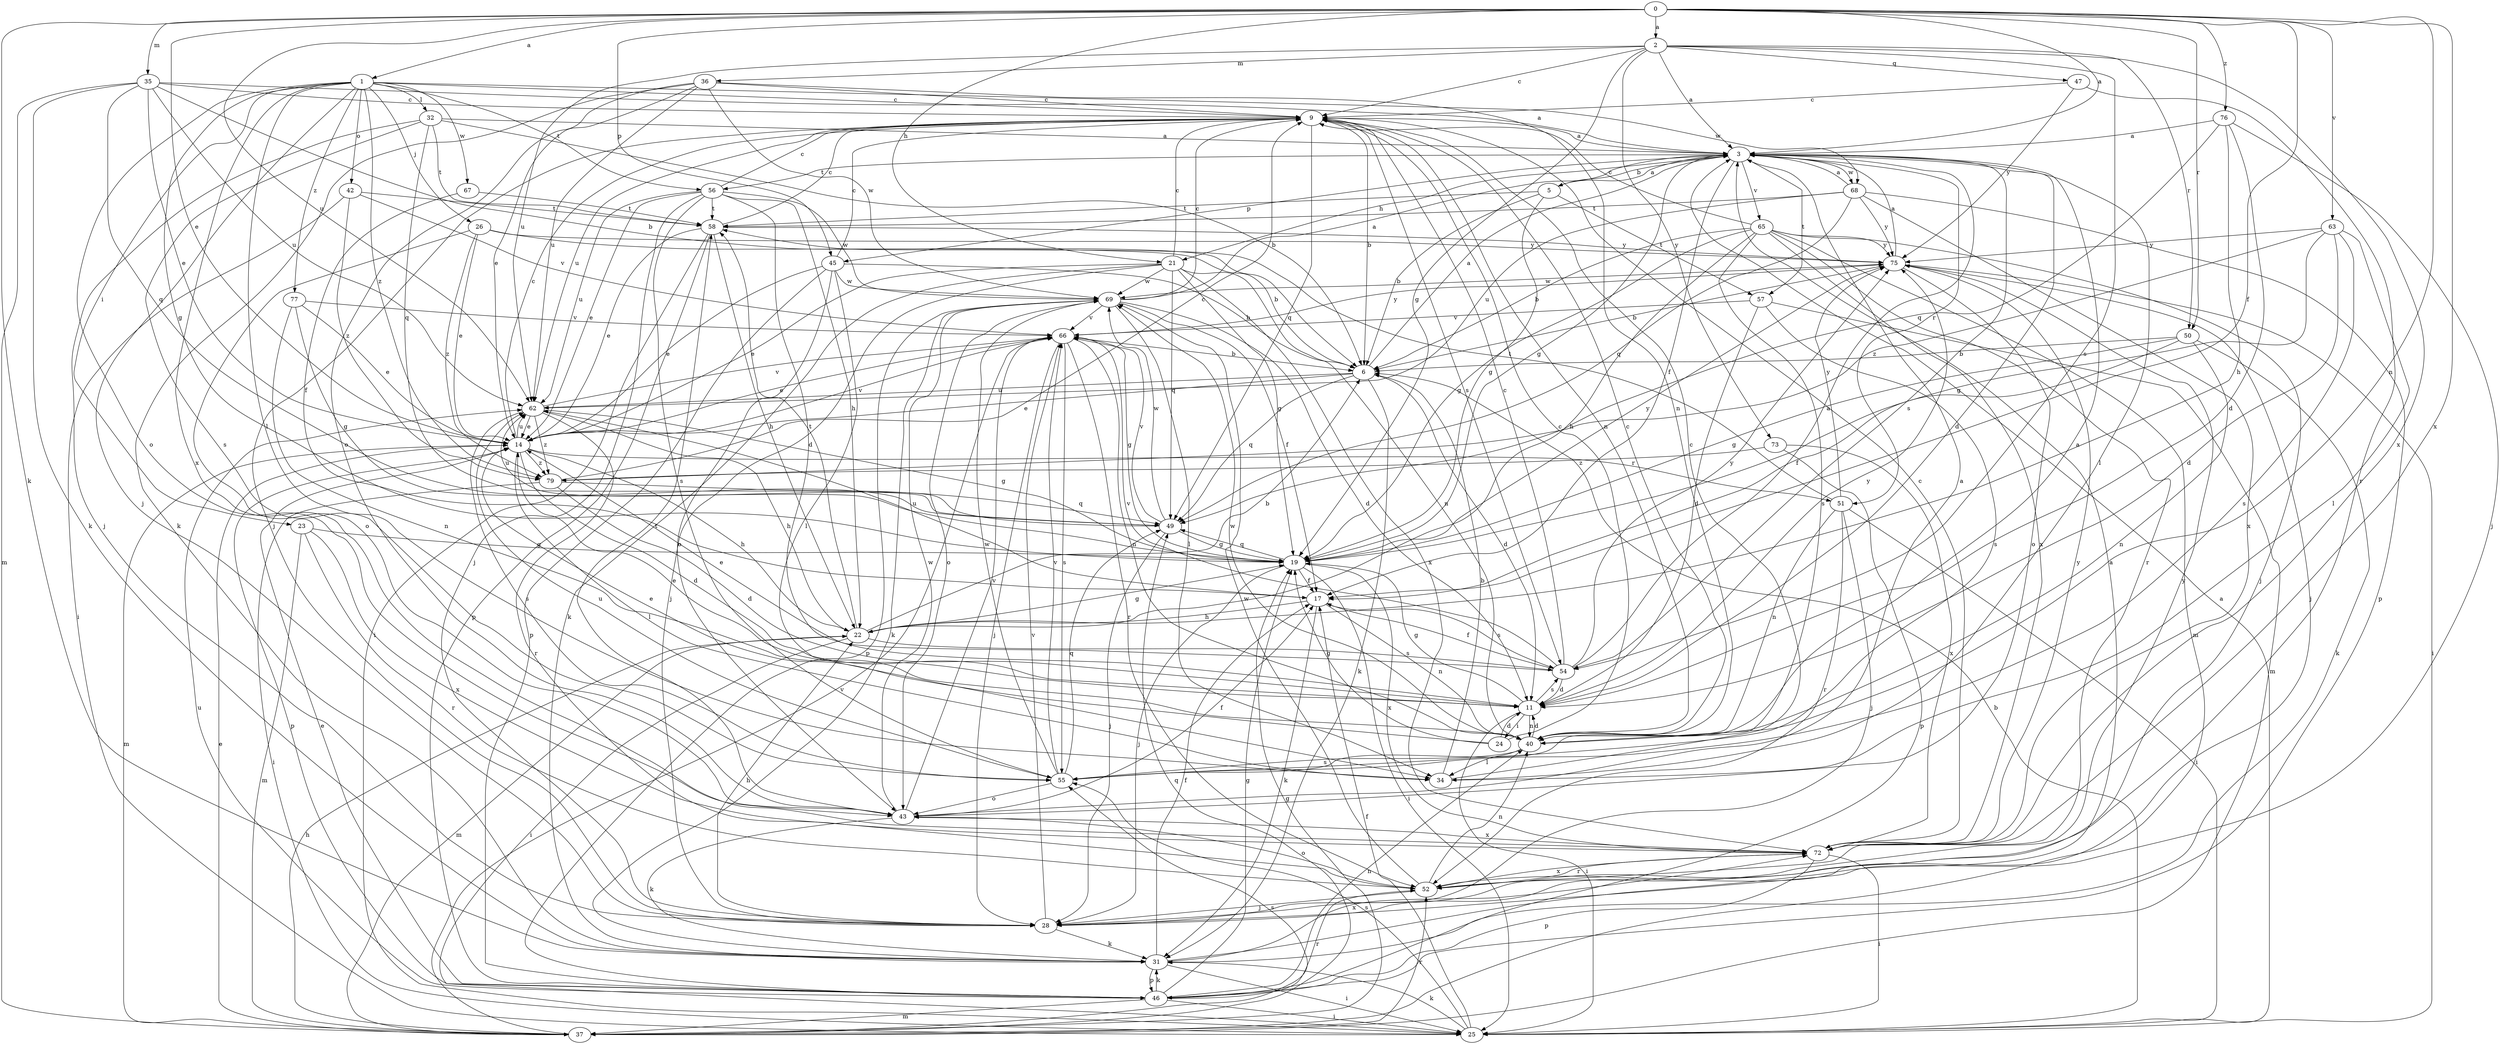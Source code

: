 strict digraph  {
0;
1;
2;
3;
5;
6;
9;
11;
14;
17;
19;
21;
22;
23;
24;
25;
26;
28;
31;
32;
34;
35;
36;
37;
40;
42;
43;
45;
46;
47;
49;
50;
51;
52;
54;
55;
56;
57;
58;
62;
63;
65;
66;
67;
68;
69;
72;
73;
75;
76;
77;
79;
0 -> 1  [label=a];
0 -> 2  [label=a];
0 -> 3  [label=a];
0 -> 14  [label=e];
0 -> 17  [label=f];
0 -> 21  [label=h];
0 -> 31  [label=k];
0 -> 35  [label=m];
0 -> 40  [label=n];
0 -> 45  [label=p];
0 -> 50  [label=r];
0 -> 62  [label=u];
0 -> 63  [label=v];
0 -> 72  [label=x];
0 -> 76  [label=z];
1 -> 9  [label=c];
1 -> 19  [label=g];
1 -> 23  [label=i];
1 -> 26  [label=j];
1 -> 28  [label=j];
1 -> 32  [label=l];
1 -> 34  [label=l];
1 -> 42  [label=o];
1 -> 43  [label=o];
1 -> 56  [label=t];
1 -> 67  [label=w];
1 -> 68  [label=w];
1 -> 72  [label=x];
1 -> 77  [label=z];
1 -> 79  [label=z];
2 -> 3  [label=a];
2 -> 9  [label=c];
2 -> 19  [label=g];
2 -> 36  [label=m];
2 -> 47  [label=q];
2 -> 50  [label=r];
2 -> 54  [label=s];
2 -> 62  [label=u];
2 -> 72  [label=x];
2 -> 73  [label=y];
3 -> 5  [label=b];
3 -> 11  [label=d];
3 -> 17  [label=f];
3 -> 19  [label=g];
3 -> 21  [label=h];
3 -> 34  [label=l];
3 -> 45  [label=p];
3 -> 51  [label=r];
3 -> 54  [label=s];
3 -> 56  [label=t];
3 -> 57  [label=t];
3 -> 65  [label=v];
3 -> 68  [label=w];
5 -> 3  [label=a];
5 -> 6  [label=b];
5 -> 19  [label=g];
5 -> 57  [label=t];
5 -> 58  [label=t];
6 -> 3  [label=a];
6 -> 11  [label=d];
6 -> 14  [label=e];
6 -> 31  [label=k];
6 -> 49  [label=q];
6 -> 62  [label=u];
9 -> 3  [label=a];
9 -> 6  [label=b];
9 -> 28  [label=j];
9 -> 40  [label=n];
9 -> 49  [label=q];
9 -> 54  [label=s];
9 -> 62  [label=u];
11 -> 14  [label=e];
11 -> 19  [label=g];
11 -> 24  [label=i];
11 -> 25  [label=i];
11 -> 40  [label=n];
11 -> 54  [label=s];
11 -> 75  [label=y];
14 -> 9  [label=c];
14 -> 11  [label=d];
14 -> 22  [label=h];
14 -> 34  [label=l];
14 -> 37  [label=m];
14 -> 46  [label=p];
14 -> 51  [label=r];
14 -> 62  [label=u];
14 -> 66  [label=v];
14 -> 79  [label=z];
17 -> 22  [label=h];
17 -> 31  [label=k];
17 -> 40  [label=n];
17 -> 54  [label=s];
17 -> 62  [label=u];
19 -> 17  [label=f];
19 -> 25  [label=i];
19 -> 28  [label=j];
19 -> 49  [label=q];
19 -> 72  [label=x];
19 -> 75  [label=y];
21 -> 9  [label=c];
21 -> 14  [label=e];
21 -> 19  [label=g];
21 -> 28  [label=j];
21 -> 31  [label=k];
21 -> 40  [label=n];
21 -> 49  [label=q];
21 -> 69  [label=w];
21 -> 72  [label=x];
22 -> 6  [label=b];
22 -> 19  [label=g];
22 -> 25  [label=i];
22 -> 37  [label=m];
22 -> 54  [label=s];
22 -> 58  [label=t];
23 -> 19  [label=g];
23 -> 37  [label=m];
23 -> 52  [label=r];
23 -> 72  [label=x];
24 -> 9  [label=c];
24 -> 11  [label=d];
24 -> 14  [label=e];
24 -> 19  [label=g];
25 -> 3  [label=a];
25 -> 6  [label=b];
25 -> 17  [label=f];
25 -> 31  [label=k];
25 -> 55  [label=s];
26 -> 6  [label=b];
26 -> 14  [label=e];
26 -> 43  [label=o];
26 -> 75  [label=y];
26 -> 79  [label=z];
28 -> 22  [label=h];
28 -> 31  [label=k];
28 -> 66  [label=v];
31 -> 3  [label=a];
31 -> 17  [label=f];
31 -> 25  [label=i];
31 -> 46  [label=p];
31 -> 72  [label=x];
32 -> 3  [label=a];
32 -> 6  [label=b];
32 -> 28  [label=j];
32 -> 49  [label=q];
32 -> 55  [label=s];
32 -> 58  [label=t];
34 -> 6  [label=b];
34 -> 9  [label=c];
35 -> 3  [label=a];
35 -> 6  [label=b];
35 -> 9  [label=c];
35 -> 14  [label=e];
35 -> 31  [label=k];
35 -> 37  [label=m];
35 -> 49  [label=q];
35 -> 62  [label=u];
36 -> 9  [label=c];
36 -> 14  [label=e];
36 -> 31  [label=k];
36 -> 40  [label=n];
36 -> 43  [label=o];
36 -> 62  [label=u];
36 -> 69  [label=w];
37 -> 14  [label=e];
37 -> 19  [label=g];
37 -> 22  [label=h];
37 -> 49  [label=q];
37 -> 52  [label=r];
37 -> 55  [label=s];
37 -> 66  [label=v];
40 -> 3  [label=a];
40 -> 9  [label=c];
40 -> 11  [label=d];
40 -> 34  [label=l];
40 -> 55  [label=s];
40 -> 69  [label=w];
42 -> 25  [label=i];
42 -> 58  [label=t];
42 -> 66  [label=v];
42 -> 79  [label=z];
43 -> 3  [label=a];
43 -> 17  [label=f];
43 -> 31  [label=k];
43 -> 58  [label=t];
43 -> 66  [label=v];
43 -> 69  [label=w];
43 -> 72  [label=x];
45 -> 6  [label=b];
45 -> 9  [label=c];
45 -> 14  [label=e];
45 -> 34  [label=l];
45 -> 43  [label=o];
45 -> 46  [label=p];
45 -> 69  [label=w];
46 -> 14  [label=e];
46 -> 19  [label=g];
46 -> 25  [label=i];
46 -> 31  [label=k];
46 -> 37  [label=m];
46 -> 40  [label=n];
46 -> 52  [label=r];
46 -> 62  [label=u];
47 -> 9  [label=c];
47 -> 52  [label=r];
47 -> 75  [label=y];
49 -> 19  [label=g];
49 -> 28  [label=j];
49 -> 62  [label=u];
49 -> 66  [label=v];
49 -> 69  [label=w];
50 -> 6  [label=b];
50 -> 17  [label=f];
50 -> 19  [label=g];
50 -> 31  [label=k];
50 -> 40  [label=n];
51 -> 25  [label=i];
51 -> 28  [label=j];
51 -> 40  [label=n];
51 -> 52  [label=r];
51 -> 58  [label=t];
51 -> 75  [label=y];
52 -> 28  [label=j];
52 -> 40  [label=n];
52 -> 43  [label=o];
52 -> 69  [label=w];
52 -> 72  [label=x];
52 -> 75  [label=y];
54 -> 3  [label=a];
54 -> 9  [label=c];
54 -> 11  [label=d];
54 -> 14  [label=e];
54 -> 17  [label=f];
54 -> 66  [label=v];
54 -> 75  [label=y];
55 -> 43  [label=o];
55 -> 49  [label=q];
55 -> 62  [label=u];
55 -> 66  [label=v];
55 -> 69  [label=w];
56 -> 9  [label=c];
56 -> 11  [label=d];
56 -> 14  [label=e];
56 -> 22  [label=h];
56 -> 28  [label=j];
56 -> 55  [label=s];
56 -> 58  [label=t];
56 -> 62  [label=u];
56 -> 69  [label=w];
57 -> 11  [label=d];
57 -> 37  [label=m];
57 -> 55  [label=s];
57 -> 66  [label=v];
58 -> 9  [label=c];
58 -> 14  [label=e];
58 -> 22  [label=h];
58 -> 25  [label=i];
58 -> 46  [label=p];
58 -> 75  [label=y];
62 -> 14  [label=e];
62 -> 19  [label=g];
62 -> 22  [label=h];
62 -> 52  [label=r];
62 -> 55  [label=s];
62 -> 66  [label=v];
62 -> 79  [label=z];
63 -> 11  [label=d];
63 -> 19  [label=g];
63 -> 34  [label=l];
63 -> 55  [label=s];
63 -> 75  [label=y];
63 -> 79  [label=z];
65 -> 6  [label=b];
65 -> 9  [label=c];
65 -> 19  [label=g];
65 -> 22  [label=h];
65 -> 28  [label=j];
65 -> 37  [label=m];
65 -> 52  [label=r];
65 -> 55  [label=s];
65 -> 72  [label=x];
65 -> 75  [label=y];
66 -> 6  [label=b];
66 -> 14  [label=e];
66 -> 19  [label=g];
66 -> 28  [label=j];
66 -> 40  [label=n];
66 -> 52  [label=r];
66 -> 55  [label=s];
66 -> 75  [label=y];
67 -> 17  [label=f];
67 -> 58  [label=t];
68 -> 3  [label=a];
68 -> 46  [label=p];
68 -> 49  [label=q];
68 -> 58  [label=t];
68 -> 62  [label=u];
68 -> 72  [label=x];
68 -> 75  [label=y];
69 -> 3  [label=a];
69 -> 9  [label=c];
69 -> 11  [label=d];
69 -> 17  [label=f];
69 -> 31  [label=k];
69 -> 34  [label=l];
69 -> 43  [label=o];
69 -> 46  [label=p];
69 -> 66  [label=v];
72 -> 9  [label=c];
72 -> 25  [label=i];
72 -> 46  [label=p];
72 -> 52  [label=r];
72 -> 75  [label=y];
73 -> 46  [label=p];
73 -> 72  [label=x];
73 -> 79  [label=z];
75 -> 3  [label=a];
75 -> 6  [label=b];
75 -> 25  [label=i];
75 -> 28  [label=j];
75 -> 43  [label=o];
75 -> 69  [label=w];
76 -> 3  [label=a];
76 -> 11  [label=d];
76 -> 22  [label=h];
76 -> 28  [label=j];
76 -> 49  [label=q];
77 -> 14  [label=e];
77 -> 19  [label=g];
77 -> 40  [label=n];
77 -> 66  [label=v];
79 -> 9  [label=c];
79 -> 11  [label=d];
79 -> 25  [label=i];
79 -> 49  [label=q];
}
